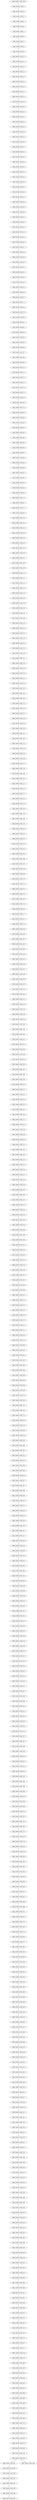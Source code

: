 graph GRID_GRAPH_DFS_R{
GRID_GRAPH_NODE_489 -- GRID_GRAPH_NODE_0;
GRID_GRAPH_NODE_0 -- GRID_GRAPH_NODE_1;
GRID_GRAPH_NODE_1 -- GRID_GRAPH_NODE_2;
GRID_GRAPH_NODE_2 -- GRID_GRAPH_NODE_3;
GRID_GRAPH_NODE_3 -- GRID_GRAPH_NODE_4;
GRID_GRAPH_NODE_4 -- GRID_GRAPH_NODE_5;
GRID_GRAPH_NODE_5 -- GRID_GRAPH_NODE_6;
GRID_GRAPH_NODE_6 -- GRID_GRAPH_NODE_7;
GRID_GRAPH_NODE_7 -- GRID_GRAPH_NODE_8;
GRID_GRAPH_NODE_8 -- GRID_GRAPH_NODE_9;
GRID_GRAPH_NODE_9 -- GRID_GRAPH_NODE_10;
GRID_GRAPH_NODE_10 -- GRID_GRAPH_NODE_11;
GRID_GRAPH_NODE_11 -- GRID_GRAPH_NODE_12;
GRID_GRAPH_NODE_12 -- GRID_GRAPH_NODE_13;
GRID_GRAPH_NODE_13 -- GRID_GRAPH_NODE_14;
GRID_GRAPH_NODE_14 -- GRID_GRAPH_NODE_15;
GRID_GRAPH_NODE_15 -- GRID_GRAPH_NODE_16;
GRID_GRAPH_NODE_16 -- GRID_GRAPH_NODE_17;
GRID_GRAPH_NODE_17 -- GRID_GRAPH_NODE_18;
GRID_GRAPH_NODE_18 -- GRID_GRAPH_NODE_19;
GRID_GRAPH_NODE_19 -- GRID_GRAPH_NODE_39;
GRID_GRAPH_NODE_39 -- GRID_GRAPH_NODE_20;
GRID_GRAPH_NODE_20 -- GRID_GRAPH_NODE_21;
GRID_GRAPH_NODE_21 -- GRID_GRAPH_NODE_22;
GRID_GRAPH_NODE_22 -- GRID_GRAPH_NODE_23;
GRID_GRAPH_NODE_23 -- GRID_GRAPH_NODE_24;
GRID_GRAPH_NODE_24 -- GRID_GRAPH_NODE_25;
GRID_GRAPH_NODE_25 -- GRID_GRAPH_NODE_26;
GRID_GRAPH_NODE_26 -- GRID_GRAPH_NODE_27;
GRID_GRAPH_NODE_27 -- GRID_GRAPH_NODE_28;
GRID_GRAPH_NODE_28 -- GRID_GRAPH_NODE_29;
GRID_GRAPH_NODE_29 -- GRID_GRAPH_NODE_30;
GRID_GRAPH_NODE_30 -- GRID_GRAPH_NODE_31;
GRID_GRAPH_NODE_31 -- GRID_GRAPH_NODE_32;
GRID_GRAPH_NODE_32 -- GRID_GRAPH_NODE_33;
GRID_GRAPH_NODE_33 -- GRID_GRAPH_NODE_34;
GRID_GRAPH_NODE_34 -- GRID_GRAPH_NODE_35;
GRID_GRAPH_NODE_35 -- GRID_GRAPH_NODE_36;
GRID_GRAPH_NODE_36 -- GRID_GRAPH_NODE_37;
GRID_GRAPH_NODE_37 -- GRID_GRAPH_NODE_38;
GRID_GRAPH_NODE_38 -- GRID_GRAPH_NODE_58;
GRID_GRAPH_NODE_58 -- GRID_GRAPH_NODE_40;
GRID_GRAPH_NODE_40 -- GRID_GRAPH_NODE_41;
GRID_GRAPH_NODE_41 -- GRID_GRAPH_NODE_42;
GRID_GRAPH_NODE_42 -- GRID_GRAPH_NODE_43;
GRID_GRAPH_NODE_43 -- GRID_GRAPH_NODE_44;
GRID_GRAPH_NODE_44 -- GRID_GRAPH_NODE_45;
GRID_GRAPH_NODE_45 -- GRID_GRAPH_NODE_46;
GRID_GRAPH_NODE_46 -- GRID_GRAPH_NODE_47;
GRID_GRAPH_NODE_47 -- GRID_GRAPH_NODE_48;
GRID_GRAPH_NODE_48 -- GRID_GRAPH_NODE_49;
GRID_GRAPH_NODE_49 -- GRID_GRAPH_NODE_50;
GRID_GRAPH_NODE_50 -- GRID_GRAPH_NODE_51;
GRID_GRAPH_NODE_51 -- GRID_GRAPH_NODE_52;
GRID_GRAPH_NODE_52 -- GRID_GRAPH_NODE_53;
GRID_GRAPH_NODE_53 -- GRID_GRAPH_NODE_54;
GRID_GRAPH_NODE_54 -- GRID_GRAPH_NODE_55;
GRID_GRAPH_NODE_55 -- GRID_GRAPH_NODE_56;
GRID_GRAPH_NODE_56 -- GRID_GRAPH_NODE_57;
GRID_GRAPH_NODE_57 -- GRID_GRAPH_NODE_77;
GRID_GRAPH_NODE_77 -- GRID_GRAPH_NODE_59;
GRID_GRAPH_NODE_59 -- GRID_GRAPH_NODE_79;
GRID_GRAPH_NODE_79 -- GRID_GRAPH_NODE_60;
GRID_GRAPH_NODE_60 -- GRID_GRAPH_NODE_61;
GRID_GRAPH_NODE_61 -- GRID_GRAPH_NODE_62;
GRID_GRAPH_NODE_62 -- GRID_GRAPH_NODE_63;
GRID_GRAPH_NODE_63 -- GRID_GRAPH_NODE_64;
GRID_GRAPH_NODE_64 -- GRID_GRAPH_NODE_65;
GRID_GRAPH_NODE_65 -- GRID_GRAPH_NODE_66;
GRID_GRAPH_NODE_66 -- GRID_GRAPH_NODE_67;
GRID_GRAPH_NODE_67 -- GRID_GRAPH_NODE_68;
GRID_GRAPH_NODE_68 -- GRID_GRAPH_NODE_69;
GRID_GRAPH_NODE_69 -- GRID_GRAPH_NODE_70;
GRID_GRAPH_NODE_70 -- GRID_GRAPH_NODE_71;
GRID_GRAPH_NODE_71 -- GRID_GRAPH_NODE_72;
GRID_GRAPH_NODE_72 -- GRID_GRAPH_NODE_73;
GRID_GRAPH_NODE_73 -- GRID_GRAPH_NODE_74;
GRID_GRAPH_NODE_74 -- GRID_GRAPH_NODE_75;
GRID_GRAPH_NODE_75 -- GRID_GRAPH_NODE_76;
GRID_GRAPH_NODE_76 -- GRID_GRAPH_NODE_96;
GRID_GRAPH_NODE_96 -- GRID_GRAPH_NODE_78;
GRID_GRAPH_NODE_78 -- GRID_GRAPH_NODE_98;
GRID_GRAPH_NODE_98 -- GRID_GRAPH_NODE_80;
GRID_GRAPH_NODE_80 -- GRID_GRAPH_NODE_81;
GRID_GRAPH_NODE_81 -- GRID_GRAPH_NODE_82;
GRID_GRAPH_NODE_82 -- GRID_GRAPH_NODE_83;
GRID_GRAPH_NODE_83 -- GRID_GRAPH_NODE_84;
GRID_GRAPH_NODE_84 -- GRID_GRAPH_NODE_85;
GRID_GRAPH_NODE_85 -- GRID_GRAPH_NODE_86;
GRID_GRAPH_NODE_86 -- GRID_GRAPH_NODE_87;
GRID_GRAPH_NODE_87 -- GRID_GRAPH_NODE_88;
GRID_GRAPH_NODE_88 -- GRID_GRAPH_NODE_89;
GRID_GRAPH_NODE_89 -- GRID_GRAPH_NODE_90;
GRID_GRAPH_NODE_90 -- GRID_GRAPH_NODE_91;
GRID_GRAPH_NODE_91 -- GRID_GRAPH_NODE_92;
GRID_GRAPH_NODE_92 -- GRID_GRAPH_NODE_93;
GRID_GRAPH_NODE_93 -- GRID_GRAPH_NODE_94;
GRID_GRAPH_NODE_94 -- GRID_GRAPH_NODE_95;
GRID_GRAPH_NODE_95 -- GRID_GRAPH_NODE_115;
GRID_GRAPH_NODE_115 -- GRID_GRAPH_NODE_97;
GRID_GRAPH_NODE_97 -- GRID_GRAPH_NODE_117;
GRID_GRAPH_NODE_117 -- GRID_GRAPH_NODE_99;
GRID_GRAPH_NODE_99 -- GRID_GRAPH_NODE_119;
GRID_GRAPH_NODE_119 -- GRID_GRAPH_NODE_100;
GRID_GRAPH_NODE_100 -- GRID_GRAPH_NODE_101;
GRID_GRAPH_NODE_101 -- GRID_GRAPH_NODE_102;
GRID_GRAPH_NODE_102 -- GRID_GRAPH_NODE_103;
GRID_GRAPH_NODE_103 -- GRID_GRAPH_NODE_104;
GRID_GRAPH_NODE_104 -- GRID_GRAPH_NODE_105;
GRID_GRAPH_NODE_105 -- GRID_GRAPH_NODE_106;
GRID_GRAPH_NODE_106 -- GRID_GRAPH_NODE_107;
GRID_GRAPH_NODE_107 -- GRID_GRAPH_NODE_108;
GRID_GRAPH_NODE_108 -- GRID_GRAPH_NODE_109;
GRID_GRAPH_NODE_109 -- GRID_GRAPH_NODE_110;
GRID_GRAPH_NODE_110 -- GRID_GRAPH_NODE_111;
GRID_GRAPH_NODE_111 -- GRID_GRAPH_NODE_112;
GRID_GRAPH_NODE_112 -- GRID_GRAPH_NODE_113;
GRID_GRAPH_NODE_113 -- GRID_GRAPH_NODE_114;
GRID_GRAPH_NODE_114 -- GRID_GRAPH_NODE_134;
GRID_GRAPH_NODE_134 -- GRID_GRAPH_NODE_116;
GRID_GRAPH_NODE_116 -- GRID_GRAPH_NODE_136;
GRID_GRAPH_NODE_136 -- GRID_GRAPH_NODE_118;
GRID_GRAPH_NODE_118 -- GRID_GRAPH_NODE_138;
GRID_GRAPH_NODE_138 -- GRID_GRAPH_NODE_120;
GRID_GRAPH_NODE_120 -- GRID_GRAPH_NODE_121;
GRID_GRAPH_NODE_121 -- GRID_GRAPH_NODE_122;
GRID_GRAPH_NODE_122 -- GRID_GRAPH_NODE_123;
GRID_GRAPH_NODE_123 -- GRID_GRAPH_NODE_124;
GRID_GRAPH_NODE_124 -- GRID_GRAPH_NODE_125;
GRID_GRAPH_NODE_125 -- GRID_GRAPH_NODE_126;
GRID_GRAPH_NODE_126 -- GRID_GRAPH_NODE_127;
GRID_GRAPH_NODE_127 -- GRID_GRAPH_NODE_128;
GRID_GRAPH_NODE_128 -- GRID_GRAPH_NODE_129;
GRID_GRAPH_NODE_129 -- GRID_GRAPH_NODE_130;
GRID_GRAPH_NODE_130 -- GRID_GRAPH_NODE_131;
GRID_GRAPH_NODE_131 -- GRID_GRAPH_NODE_132;
GRID_GRAPH_NODE_132 -- GRID_GRAPH_NODE_133;
GRID_GRAPH_NODE_133 -- GRID_GRAPH_NODE_153;
GRID_GRAPH_NODE_153 -- GRID_GRAPH_NODE_135;
GRID_GRAPH_NODE_135 -- GRID_GRAPH_NODE_155;
GRID_GRAPH_NODE_155 -- GRID_GRAPH_NODE_137;
GRID_GRAPH_NODE_137 -- GRID_GRAPH_NODE_157;
GRID_GRAPH_NODE_157 -- GRID_GRAPH_NODE_139;
GRID_GRAPH_NODE_139 -- GRID_GRAPH_NODE_159;
GRID_GRAPH_NODE_159 -- GRID_GRAPH_NODE_140;
GRID_GRAPH_NODE_140 -- GRID_GRAPH_NODE_141;
GRID_GRAPH_NODE_141 -- GRID_GRAPH_NODE_142;
GRID_GRAPH_NODE_142 -- GRID_GRAPH_NODE_143;
GRID_GRAPH_NODE_143 -- GRID_GRAPH_NODE_144;
GRID_GRAPH_NODE_144 -- GRID_GRAPH_NODE_145;
GRID_GRAPH_NODE_145 -- GRID_GRAPH_NODE_146;
GRID_GRAPH_NODE_146 -- GRID_GRAPH_NODE_147;
GRID_GRAPH_NODE_147 -- GRID_GRAPH_NODE_148;
GRID_GRAPH_NODE_148 -- GRID_GRAPH_NODE_149;
GRID_GRAPH_NODE_149 -- GRID_GRAPH_NODE_150;
GRID_GRAPH_NODE_150 -- GRID_GRAPH_NODE_151;
GRID_GRAPH_NODE_151 -- GRID_GRAPH_NODE_152;
GRID_GRAPH_NODE_152 -- GRID_GRAPH_NODE_172;
GRID_GRAPH_NODE_172 -- GRID_GRAPH_NODE_154;
GRID_GRAPH_NODE_154 -- GRID_GRAPH_NODE_174;
GRID_GRAPH_NODE_174 -- GRID_GRAPH_NODE_156;
GRID_GRAPH_NODE_156 -- GRID_GRAPH_NODE_176;
GRID_GRAPH_NODE_176 -- GRID_GRAPH_NODE_158;
GRID_GRAPH_NODE_158 -- GRID_GRAPH_NODE_178;
GRID_GRAPH_NODE_178 -- GRID_GRAPH_NODE_160;
GRID_GRAPH_NODE_160 -- GRID_GRAPH_NODE_161;
GRID_GRAPH_NODE_161 -- GRID_GRAPH_NODE_162;
GRID_GRAPH_NODE_162 -- GRID_GRAPH_NODE_163;
GRID_GRAPH_NODE_163 -- GRID_GRAPH_NODE_164;
GRID_GRAPH_NODE_164 -- GRID_GRAPH_NODE_165;
GRID_GRAPH_NODE_165 -- GRID_GRAPH_NODE_166;
GRID_GRAPH_NODE_166 -- GRID_GRAPH_NODE_167;
GRID_GRAPH_NODE_167 -- GRID_GRAPH_NODE_168;
GRID_GRAPH_NODE_168 -- GRID_GRAPH_NODE_169;
GRID_GRAPH_NODE_169 -- GRID_GRAPH_NODE_170;
GRID_GRAPH_NODE_170 -- GRID_GRAPH_NODE_171;
GRID_GRAPH_NODE_171 -- GRID_GRAPH_NODE_191;
GRID_GRAPH_NODE_191 -- GRID_GRAPH_NODE_173;
GRID_GRAPH_NODE_173 -- GRID_GRAPH_NODE_193;
GRID_GRAPH_NODE_193 -- GRID_GRAPH_NODE_175;
GRID_GRAPH_NODE_175 -- GRID_GRAPH_NODE_195;
GRID_GRAPH_NODE_195 -- GRID_GRAPH_NODE_177;
GRID_GRAPH_NODE_177 -- GRID_GRAPH_NODE_197;
GRID_GRAPH_NODE_197 -- GRID_GRAPH_NODE_179;
GRID_GRAPH_NODE_179 -- GRID_GRAPH_NODE_199;
GRID_GRAPH_NODE_199 -- GRID_GRAPH_NODE_180;
GRID_GRAPH_NODE_180 -- GRID_GRAPH_NODE_181;
GRID_GRAPH_NODE_181 -- GRID_GRAPH_NODE_182;
GRID_GRAPH_NODE_182 -- GRID_GRAPH_NODE_183;
GRID_GRAPH_NODE_183 -- GRID_GRAPH_NODE_184;
GRID_GRAPH_NODE_184 -- GRID_GRAPH_NODE_185;
GRID_GRAPH_NODE_185 -- GRID_GRAPH_NODE_186;
GRID_GRAPH_NODE_186 -- GRID_GRAPH_NODE_187;
GRID_GRAPH_NODE_187 -- GRID_GRAPH_NODE_188;
GRID_GRAPH_NODE_188 -- GRID_GRAPH_NODE_189;
GRID_GRAPH_NODE_189 -- GRID_GRAPH_NODE_190;
GRID_GRAPH_NODE_190 -- GRID_GRAPH_NODE_210;
GRID_GRAPH_NODE_210 -- GRID_GRAPH_NODE_192;
GRID_GRAPH_NODE_192 -- GRID_GRAPH_NODE_212;
GRID_GRAPH_NODE_212 -- GRID_GRAPH_NODE_194;
GRID_GRAPH_NODE_194 -- GRID_GRAPH_NODE_214;
GRID_GRAPH_NODE_214 -- GRID_GRAPH_NODE_196;
GRID_GRAPH_NODE_196 -- GRID_GRAPH_NODE_216;
GRID_GRAPH_NODE_216 -- GRID_GRAPH_NODE_198;
GRID_GRAPH_NODE_198 -- GRID_GRAPH_NODE_218;
GRID_GRAPH_NODE_218 -- GRID_GRAPH_NODE_200;
GRID_GRAPH_NODE_200 -- GRID_GRAPH_NODE_201;
GRID_GRAPH_NODE_201 -- GRID_GRAPH_NODE_202;
GRID_GRAPH_NODE_202 -- GRID_GRAPH_NODE_203;
GRID_GRAPH_NODE_203 -- GRID_GRAPH_NODE_204;
GRID_GRAPH_NODE_204 -- GRID_GRAPH_NODE_205;
GRID_GRAPH_NODE_205 -- GRID_GRAPH_NODE_206;
GRID_GRAPH_NODE_206 -- GRID_GRAPH_NODE_207;
GRID_GRAPH_NODE_207 -- GRID_GRAPH_NODE_208;
GRID_GRAPH_NODE_208 -- GRID_GRAPH_NODE_209;
GRID_GRAPH_NODE_209 -- GRID_GRAPH_NODE_229;
GRID_GRAPH_NODE_229 -- GRID_GRAPH_NODE_211;
GRID_GRAPH_NODE_211 -- GRID_GRAPH_NODE_231;
GRID_GRAPH_NODE_231 -- GRID_GRAPH_NODE_213;
GRID_GRAPH_NODE_213 -- GRID_GRAPH_NODE_233;
GRID_GRAPH_NODE_233 -- GRID_GRAPH_NODE_215;
GRID_GRAPH_NODE_215 -- GRID_GRAPH_NODE_235;
GRID_GRAPH_NODE_235 -- GRID_GRAPH_NODE_217;
GRID_GRAPH_NODE_217 -- GRID_GRAPH_NODE_237;
GRID_GRAPH_NODE_237 -- GRID_GRAPH_NODE_219;
GRID_GRAPH_NODE_219 -- GRID_GRAPH_NODE_239;
GRID_GRAPH_NODE_239 -- GRID_GRAPH_NODE_220;
GRID_GRAPH_NODE_220 -- GRID_GRAPH_NODE_221;
GRID_GRAPH_NODE_221 -- GRID_GRAPH_NODE_222;
GRID_GRAPH_NODE_222 -- GRID_GRAPH_NODE_223;
GRID_GRAPH_NODE_223 -- GRID_GRAPH_NODE_224;
GRID_GRAPH_NODE_224 -- GRID_GRAPH_NODE_225;
GRID_GRAPH_NODE_225 -- GRID_GRAPH_NODE_226;
GRID_GRAPH_NODE_226 -- GRID_GRAPH_NODE_227;
GRID_GRAPH_NODE_227 -- GRID_GRAPH_NODE_228;
GRID_GRAPH_NODE_228 -- GRID_GRAPH_NODE_248;
GRID_GRAPH_NODE_248 -- GRID_GRAPH_NODE_230;
GRID_GRAPH_NODE_230 -- GRID_GRAPH_NODE_250;
GRID_GRAPH_NODE_250 -- GRID_GRAPH_NODE_232;
GRID_GRAPH_NODE_232 -- GRID_GRAPH_NODE_252;
GRID_GRAPH_NODE_252 -- GRID_GRAPH_NODE_234;
GRID_GRAPH_NODE_234 -- GRID_GRAPH_NODE_254;
GRID_GRAPH_NODE_254 -- GRID_GRAPH_NODE_236;
GRID_GRAPH_NODE_236 -- GRID_GRAPH_NODE_256;
GRID_GRAPH_NODE_256 -- GRID_GRAPH_NODE_238;
GRID_GRAPH_NODE_238 -- GRID_GRAPH_NODE_258;
GRID_GRAPH_NODE_258 -- GRID_GRAPH_NODE_240;
GRID_GRAPH_NODE_240 -- GRID_GRAPH_NODE_241;
GRID_GRAPH_NODE_241 -- GRID_GRAPH_NODE_242;
GRID_GRAPH_NODE_242 -- GRID_GRAPH_NODE_243;
GRID_GRAPH_NODE_243 -- GRID_GRAPH_NODE_244;
GRID_GRAPH_NODE_244 -- GRID_GRAPH_NODE_245;
GRID_GRAPH_NODE_245 -- GRID_GRAPH_NODE_246;
GRID_GRAPH_NODE_246 -- GRID_GRAPH_NODE_247;
GRID_GRAPH_NODE_247 -- GRID_GRAPH_NODE_267;
GRID_GRAPH_NODE_267 -- GRID_GRAPH_NODE_249;
GRID_GRAPH_NODE_249 -- GRID_GRAPH_NODE_269;
GRID_GRAPH_NODE_269 -- GRID_GRAPH_NODE_251;
GRID_GRAPH_NODE_251 -- GRID_GRAPH_NODE_271;
GRID_GRAPH_NODE_271 -- GRID_GRAPH_NODE_253;
GRID_GRAPH_NODE_253 -- GRID_GRAPH_NODE_273;
GRID_GRAPH_NODE_273 -- GRID_GRAPH_NODE_255;
GRID_GRAPH_NODE_255 -- GRID_GRAPH_NODE_275;
GRID_GRAPH_NODE_275 -- GRID_GRAPH_NODE_257;
GRID_GRAPH_NODE_257 -- GRID_GRAPH_NODE_277;
GRID_GRAPH_NODE_277 -- GRID_GRAPH_NODE_259;
GRID_GRAPH_NODE_259 -- GRID_GRAPH_NODE_279;
GRID_GRAPH_NODE_279 -- GRID_GRAPH_NODE_260;
GRID_GRAPH_NODE_260 -- GRID_GRAPH_NODE_261;
GRID_GRAPH_NODE_261 -- GRID_GRAPH_NODE_262;
GRID_GRAPH_NODE_262 -- GRID_GRAPH_NODE_263;
GRID_GRAPH_NODE_263 -- GRID_GRAPH_NODE_264;
GRID_GRAPH_NODE_264 -- GRID_GRAPH_NODE_265;
GRID_GRAPH_NODE_265 -- GRID_GRAPH_NODE_266;
GRID_GRAPH_NODE_266 -- GRID_GRAPH_NODE_286;
GRID_GRAPH_NODE_286 -- GRID_GRAPH_NODE_268;
GRID_GRAPH_NODE_268 -- GRID_GRAPH_NODE_288;
GRID_GRAPH_NODE_288 -- GRID_GRAPH_NODE_270;
GRID_GRAPH_NODE_270 -- GRID_GRAPH_NODE_290;
GRID_GRAPH_NODE_290 -- GRID_GRAPH_NODE_272;
GRID_GRAPH_NODE_272 -- GRID_GRAPH_NODE_292;
GRID_GRAPH_NODE_292 -- GRID_GRAPH_NODE_274;
GRID_GRAPH_NODE_274 -- GRID_GRAPH_NODE_294;
GRID_GRAPH_NODE_294 -- GRID_GRAPH_NODE_276;
GRID_GRAPH_NODE_276 -- GRID_GRAPH_NODE_296;
GRID_GRAPH_NODE_296 -- GRID_GRAPH_NODE_278;
GRID_GRAPH_NODE_278 -- GRID_GRAPH_NODE_298;
GRID_GRAPH_NODE_298 -- GRID_GRAPH_NODE_280;
GRID_GRAPH_NODE_280 -- GRID_GRAPH_NODE_281;
GRID_GRAPH_NODE_281 -- GRID_GRAPH_NODE_282;
GRID_GRAPH_NODE_282 -- GRID_GRAPH_NODE_283;
GRID_GRAPH_NODE_283 -- GRID_GRAPH_NODE_284;
GRID_GRAPH_NODE_284 -- GRID_GRAPH_NODE_285;
GRID_GRAPH_NODE_285 -- GRID_GRAPH_NODE_305;
GRID_GRAPH_NODE_305 -- GRID_GRAPH_NODE_287;
GRID_GRAPH_NODE_287 -- GRID_GRAPH_NODE_307;
GRID_GRAPH_NODE_307 -- GRID_GRAPH_NODE_289;
GRID_GRAPH_NODE_289 -- GRID_GRAPH_NODE_309;
GRID_GRAPH_NODE_309 -- GRID_GRAPH_NODE_291;
GRID_GRAPH_NODE_291 -- GRID_GRAPH_NODE_311;
GRID_GRAPH_NODE_311 -- GRID_GRAPH_NODE_293;
GRID_GRAPH_NODE_293 -- GRID_GRAPH_NODE_313;
GRID_GRAPH_NODE_313 -- GRID_GRAPH_NODE_295;
GRID_GRAPH_NODE_295 -- GRID_GRAPH_NODE_315;
GRID_GRAPH_NODE_315 -- GRID_GRAPH_NODE_297;
GRID_GRAPH_NODE_297 -- GRID_GRAPH_NODE_317;
GRID_GRAPH_NODE_317 -- GRID_GRAPH_NODE_299;
GRID_GRAPH_NODE_299 -- GRID_GRAPH_NODE_319;
GRID_GRAPH_NODE_319 -- GRID_GRAPH_NODE_300;
GRID_GRAPH_NODE_300 -- GRID_GRAPH_NODE_301;
GRID_GRAPH_NODE_301 -- GRID_GRAPH_NODE_302;
GRID_GRAPH_NODE_302 -- GRID_GRAPH_NODE_303;
GRID_GRAPH_NODE_303 -- GRID_GRAPH_NODE_304;
GRID_GRAPH_NODE_304 -- GRID_GRAPH_NODE_324;
GRID_GRAPH_NODE_324 -- GRID_GRAPH_NODE_306;
GRID_GRAPH_NODE_306 -- GRID_GRAPH_NODE_326;
GRID_GRAPH_NODE_326 -- GRID_GRAPH_NODE_308;
GRID_GRAPH_NODE_308 -- GRID_GRAPH_NODE_328;
GRID_GRAPH_NODE_328 -- GRID_GRAPH_NODE_310;
GRID_GRAPH_NODE_310 -- GRID_GRAPH_NODE_330;
GRID_GRAPH_NODE_330 -- GRID_GRAPH_NODE_312;
GRID_GRAPH_NODE_312 -- GRID_GRAPH_NODE_332;
GRID_GRAPH_NODE_332 -- GRID_GRAPH_NODE_314;
GRID_GRAPH_NODE_314 -- GRID_GRAPH_NODE_334;
GRID_GRAPH_NODE_334 -- GRID_GRAPH_NODE_316;
GRID_GRAPH_NODE_316 -- GRID_GRAPH_NODE_336;
GRID_GRAPH_NODE_336 -- GRID_GRAPH_NODE_318;
GRID_GRAPH_NODE_318 -- GRID_GRAPH_NODE_338;
GRID_GRAPH_NODE_338 -- GRID_GRAPH_NODE_320;
GRID_GRAPH_NODE_320 -- GRID_GRAPH_NODE_321;
GRID_GRAPH_NODE_321 -- GRID_GRAPH_NODE_322;
GRID_GRAPH_NODE_322 -- GRID_GRAPH_NODE_323;
GRID_GRAPH_NODE_323 -- GRID_GRAPH_NODE_343;
GRID_GRAPH_NODE_343 -- GRID_GRAPH_NODE_325;
GRID_GRAPH_NODE_325 -- GRID_GRAPH_NODE_345;
GRID_GRAPH_NODE_345 -- GRID_GRAPH_NODE_327;
GRID_GRAPH_NODE_327 -- GRID_GRAPH_NODE_347;
GRID_GRAPH_NODE_347 -- GRID_GRAPH_NODE_329;
GRID_GRAPH_NODE_329 -- GRID_GRAPH_NODE_349;
GRID_GRAPH_NODE_349 -- GRID_GRAPH_NODE_331;
GRID_GRAPH_NODE_331 -- GRID_GRAPH_NODE_351;
GRID_GRAPH_NODE_351 -- GRID_GRAPH_NODE_333;
GRID_GRAPH_NODE_333 -- GRID_GRAPH_NODE_353;
GRID_GRAPH_NODE_353 -- GRID_GRAPH_NODE_335;
GRID_GRAPH_NODE_335 -- GRID_GRAPH_NODE_355;
GRID_GRAPH_NODE_355 -- GRID_GRAPH_NODE_337;
GRID_GRAPH_NODE_337 -- GRID_GRAPH_NODE_357;
GRID_GRAPH_NODE_357 -- GRID_GRAPH_NODE_339;
GRID_GRAPH_NODE_339 -- GRID_GRAPH_NODE_359;
GRID_GRAPH_NODE_359 -- GRID_GRAPH_NODE_340;
GRID_GRAPH_NODE_340 -- GRID_GRAPH_NODE_341;
GRID_GRAPH_NODE_341 -- GRID_GRAPH_NODE_342;
GRID_GRAPH_NODE_342 -- GRID_GRAPH_NODE_362;
GRID_GRAPH_NODE_362 -- GRID_GRAPH_NODE_344;
GRID_GRAPH_NODE_344 -- GRID_GRAPH_NODE_364;
GRID_GRAPH_NODE_364 -- GRID_GRAPH_NODE_346;
GRID_GRAPH_NODE_346 -- GRID_GRAPH_NODE_366;
GRID_GRAPH_NODE_366 -- GRID_GRAPH_NODE_348;
GRID_GRAPH_NODE_348 -- GRID_GRAPH_NODE_368;
GRID_GRAPH_NODE_368 -- GRID_GRAPH_NODE_350;
GRID_GRAPH_NODE_350 -- GRID_GRAPH_NODE_370;
GRID_GRAPH_NODE_370 -- GRID_GRAPH_NODE_352;
GRID_GRAPH_NODE_352 -- GRID_GRAPH_NODE_372;
GRID_GRAPH_NODE_372 -- GRID_GRAPH_NODE_354;
GRID_GRAPH_NODE_354 -- GRID_GRAPH_NODE_374;
GRID_GRAPH_NODE_374 -- GRID_GRAPH_NODE_356;
GRID_GRAPH_NODE_356 -- GRID_GRAPH_NODE_376;
GRID_GRAPH_NODE_376 -- GRID_GRAPH_NODE_358;
GRID_GRAPH_NODE_358 -- GRID_GRAPH_NODE_378;
GRID_GRAPH_NODE_378 -- GRID_GRAPH_NODE_360;
GRID_GRAPH_NODE_360 -- GRID_GRAPH_NODE_361;
GRID_GRAPH_NODE_361 -- GRID_GRAPH_NODE_381;
GRID_GRAPH_NODE_381 -- GRID_GRAPH_NODE_363;
GRID_GRAPH_NODE_363 -- GRID_GRAPH_NODE_383;
GRID_GRAPH_NODE_383 -- GRID_GRAPH_NODE_365;
GRID_GRAPH_NODE_365 -- GRID_GRAPH_NODE_385;
GRID_GRAPH_NODE_385 -- GRID_GRAPH_NODE_367;
GRID_GRAPH_NODE_367 -- GRID_GRAPH_NODE_387;
GRID_GRAPH_NODE_387 -- GRID_GRAPH_NODE_369;
GRID_GRAPH_NODE_369 -- GRID_GRAPH_NODE_389;
GRID_GRAPH_NODE_389 -- GRID_GRAPH_NODE_371;
GRID_GRAPH_NODE_371 -- GRID_GRAPH_NODE_391;
GRID_GRAPH_NODE_391 -- GRID_GRAPH_NODE_373;
GRID_GRAPH_NODE_373 -- GRID_GRAPH_NODE_393;
GRID_GRAPH_NODE_393 -- GRID_GRAPH_NODE_375;
GRID_GRAPH_NODE_375 -- GRID_GRAPH_NODE_395;
GRID_GRAPH_NODE_395 -- GRID_GRAPH_NODE_377;
GRID_GRAPH_NODE_377 -- GRID_GRAPH_NODE_397;
GRID_GRAPH_NODE_397 -- GRID_GRAPH_NODE_379;
GRID_GRAPH_NODE_379 -- GRID_GRAPH_NODE_399;
GRID_GRAPH_NODE_399 -- GRID_GRAPH_NODE_380;
GRID_GRAPH_NODE_380 -- GRID_GRAPH_NODE_400;
GRID_GRAPH_NODE_400 -- GRID_GRAPH_NODE_382;
GRID_GRAPH_NODE_382 -- GRID_GRAPH_NODE_402;
GRID_GRAPH_NODE_402 -- GRID_GRAPH_NODE_384;
GRID_GRAPH_NODE_384 -- GRID_GRAPH_NODE_404;
GRID_GRAPH_NODE_404 -- GRID_GRAPH_NODE_386;
GRID_GRAPH_NODE_386 -- GRID_GRAPH_NODE_406;
GRID_GRAPH_NODE_406 -- GRID_GRAPH_NODE_388;
GRID_GRAPH_NODE_388 -- GRID_GRAPH_NODE_408;
GRID_GRAPH_NODE_408 -- GRID_GRAPH_NODE_390;
GRID_GRAPH_NODE_390 -- GRID_GRAPH_NODE_410;
GRID_GRAPH_NODE_410 -- GRID_GRAPH_NODE_392;
GRID_GRAPH_NODE_392 -- GRID_GRAPH_NODE_412;
GRID_GRAPH_NODE_412 -- GRID_GRAPH_NODE_394;
GRID_GRAPH_NODE_394 -- GRID_GRAPH_NODE_414;
GRID_GRAPH_NODE_414 -- GRID_GRAPH_NODE_396;
GRID_GRAPH_NODE_396 -- GRID_GRAPH_NODE_416;
GRID_GRAPH_NODE_416 -- GRID_GRAPH_NODE_398;
GRID_GRAPH_NODE_398 -- GRID_GRAPH_NODE_418;
GRID_GRAPH_NODE_418 -- GRID_GRAPH_NODE_401;
GRID_GRAPH_NODE_401 -- GRID_GRAPH_NODE_421;
GRID_GRAPH_NODE_421 -- GRID_GRAPH_NODE_403;
GRID_GRAPH_NODE_403 -- GRID_GRAPH_NODE_423;
GRID_GRAPH_NODE_423 -- GRID_GRAPH_NODE_405;
GRID_GRAPH_NODE_405 -- GRID_GRAPH_NODE_425;
GRID_GRAPH_NODE_425 -- GRID_GRAPH_NODE_407;
GRID_GRAPH_NODE_407 -- GRID_GRAPH_NODE_427;
GRID_GRAPH_NODE_427 -- GRID_GRAPH_NODE_409;
GRID_GRAPH_NODE_409 -- GRID_GRAPH_NODE_429;
GRID_GRAPH_NODE_429 -- GRID_GRAPH_NODE_411;
GRID_GRAPH_NODE_411 -- GRID_GRAPH_NODE_431;
GRID_GRAPH_NODE_431 -- GRID_GRAPH_NODE_413;
GRID_GRAPH_NODE_413 -- GRID_GRAPH_NODE_433;
GRID_GRAPH_NODE_433 -- GRID_GRAPH_NODE_415;
GRID_GRAPH_NODE_415 -- GRID_GRAPH_NODE_435;
GRID_GRAPH_NODE_435 -- GRID_GRAPH_NODE_417;
GRID_GRAPH_NODE_417 -- GRID_GRAPH_NODE_437;
GRID_GRAPH_NODE_437 -- GRID_GRAPH_NODE_419;
GRID_GRAPH_NODE_419 -- GRID_GRAPH_NODE_439;
GRID_GRAPH_NODE_439 -- GRID_GRAPH_NODE_420;
GRID_GRAPH_NODE_420 -- GRID_GRAPH_NODE_440;
GRID_GRAPH_NODE_440 -- GRID_GRAPH_NODE_422;
GRID_GRAPH_NODE_422 -- GRID_GRAPH_NODE_442;
GRID_GRAPH_NODE_442 -- GRID_GRAPH_NODE_424;
GRID_GRAPH_NODE_424 -- GRID_GRAPH_NODE_444;
GRID_GRAPH_NODE_444 -- GRID_GRAPH_NODE_426;
GRID_GRAPH_NODE_426 -- GRID_GRAPH_NODE_446;
GRID_GRAPH_NODE_446 -- GRID_GRAPH_NODE_428;
GRID_GRAPH_NODE_428 -- GRID_GRAPH_NODE_448;
GRID_GRAPH_NODE_448 -- GRID_GRAPH_NODE_430;
GRID_GRAPH_NODE_430 -- GRID_GRAPH_NODE_450;
GRID_GRAPH_NODE_450 -- GRID_GRAPH_NODE_432;
GRID_GRAPH_NODE_432 -- GRID_GRAPH_NODE_452;
GRID_GRAPH_NODE_452 -- GRID_GRAPH_NODE_434;
GRID_GRAPH_NODE_434 -- GRID_GRAPH_NODE_454;
GRID_GRAPH_NODE_454 -- GRID_GRAPH_NODE_436;
GRID_GRAPH_NODE_436 -- GRID_GRAPH_NODE_456;
GRID_GRAPH_NODE_456 -- GRID_GRAPH_NODE_438;
GRID_GRAPH_NODE_438 -- GRID_GRAPH_NODE_458;
GRID_GRAPH_NODE_458 -- GRID_GRAPH_NODE_441;
GRID_GRAPH_NODE_441 -- GRID_GRAPH_NODE_461;
GRID_GRAPH_NODE_461 -- GRID_GRAPH_NODE_443;
GRID_GRAPH_NODE_443 -- GRID_GRAPH_NODE_463;
GRID_GRAPH_NODE_463 -- GRID_GRAPH_NODE_445;
GRID_GRAPH_NODE_445 -- GRID_GRAPH_NODE_465;
GRID_GRAPH_NODE_465 -- GRID_GRAPH_NODE_447;
GRID_GRAPH_NODE_447 -- GRID_GRAPH_NODE_467;
GRID_GRAPH_NODE_467 -- GRID_GRAPH_NODE_449;
GRID_GRAPH_NODE_449 -- GRID_GRAPH_NODE_469;
GRID_GRAPH_NODE_469 -- GRID_GRAPH_NODE_451;
GRID_GRAPH_NODE_451 -- GRID_GRAPH_NODE_471;
GRID_GRAPH_NODE_471 -- GRID_GRAPH_NODE_453;
GRID_GRAPH_NODE_453 -- GRID_GRAPH_NODE_473;
GRID_GRAPH_NODE_473 -- GRID_GRAPH_NODE_455;
GRID_GRAPH_NODE_455 -- GRID_GRAPH_NODE_475;
GRID_GRAPH_NODE_475 -- GRID_GRAPH_NODE_457;
GRID_GRAPH_NODE_457 -- GRID_GRAPH_NODE_477;
GRID_GRAPH_NODE_477 -- GRID_GRAPH_NODE_459;
GRID_GRAPH_NODE_459 -- GRID_GRAPH_NODE_479;
GRID_GRAPH_NODE_479 -- GRID_GRAPH_NODE_460;
GRID_GRAPH_NODE_460 -- GRID_GRAPH_NODE_480;
GRID_GRAPH_NODE_480 -- GRID_GRAPH_NODE_462;
GRID_GRAPH_NODE_462 -- GRID_GRAPH_NODE_482;
GRID_GRAPH_NODE_482 -- GRID_GRAPH_NODE_464;
GRID_GRAPH_NODE_464 -- GRID_GRAPH_NODE_484;
GRID_GRAPH_NODE_484 -- GRID_GRAPH_NODE_466;
GRID_GRAPH_NODE_466 -- GRID_GRAPH_NODE_486;
GRID_GRAPH_NODE_486 -- GRID_GRAPH_NODE_468;
GRID_GRAPH_NODE_468 -- GRID_GRAPH_NODE_488;
GRID_GRAPH_NODE_488 -- GRID_GRAPH_NODE_470;
GRID_GRAPH_NODE_470 -- GRID_GRAPH_NODE_490;
GRID_GRAPH_NODE_490 -- GRID_GRAPH_NODE_472;
GRID_GRAPH_NODE_472 -- GRID_GRAPH_NODE_492;
GRID_GRAPH_NODE_492 -- GRID_GRAPH_NODE_474;
GRID_GRAPH_NODE_474 -- GRID_GRAPH_NODE_494;
GRID_GRAPH_NODE_494 -- GRID_GRAPH_NODE_476;
GRID_GRAPH_NODE_476 -- GRID_GRAPH_NODE_496;
GRID_GRAPH_NODE_496 -- GRID_GRAPH_NODE_478;
GRID_GRAPH_NODE_478 -- GRID_GRAPH_NODE_498;
GRID_GRAPH_NODE_498 -- GRID_GRAPH_NODE_481;
GRID_GRAPH_NODE_481 -- GRID_GRAPH_NODE_483;
GRID_GRAPH_NODE_483 -- GRID_GRAPH_NODE_485;
GRID_GRAPH_NODE_485 -- GRID_GRAPH_NODE_487;
GRID_GRAPH_NODE_487 -- GRID_GRAPH_NODE_491;
GRID_GRAPH_NODE_491 -- GRID_GRAPH_NODE_493;
GRID_GRAPH_NODE_493 -- GRID_GRAPH_NODE_495;
GRID_GRAPH_NODE_495 -- GRID_GRAPH_NODE_497;
GRID_GRAPH_NODE_498 -- GRID_GRAPH_NODE_499;
}
